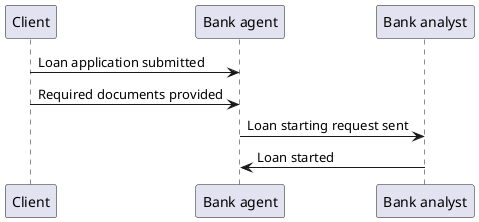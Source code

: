 @startuml
Client -> "Bank agent" : Loan application submitted
Client -> "Bank agent" : Required documents provided
"Bank agent" -> "Bank analyst" : Loan starting request sent
"Bank analyst" -> "Bank agent" : Loan started
@enduml
